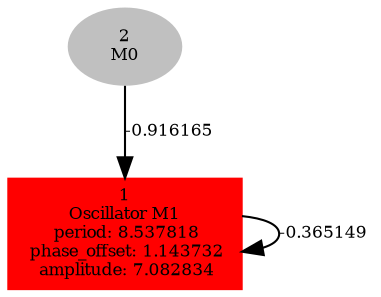  digraph g{ forcelabels=true;
1 [label=<1<BR />Oscillator M1<BR /> period: 8.537818<BR /> phase_offset: 1.143732<BR /> amplitude: 7.082834>, shape=box,color=red,style=filled,fontsize=8];2[label=<2<BR/>M0>,color="grey",style=filled,fontsize=8];
1 -> 1[label="-0.365149 ",fontsize="8"];
2 -> 1[label="-0.916165 ",fontsize="8"];
 }
